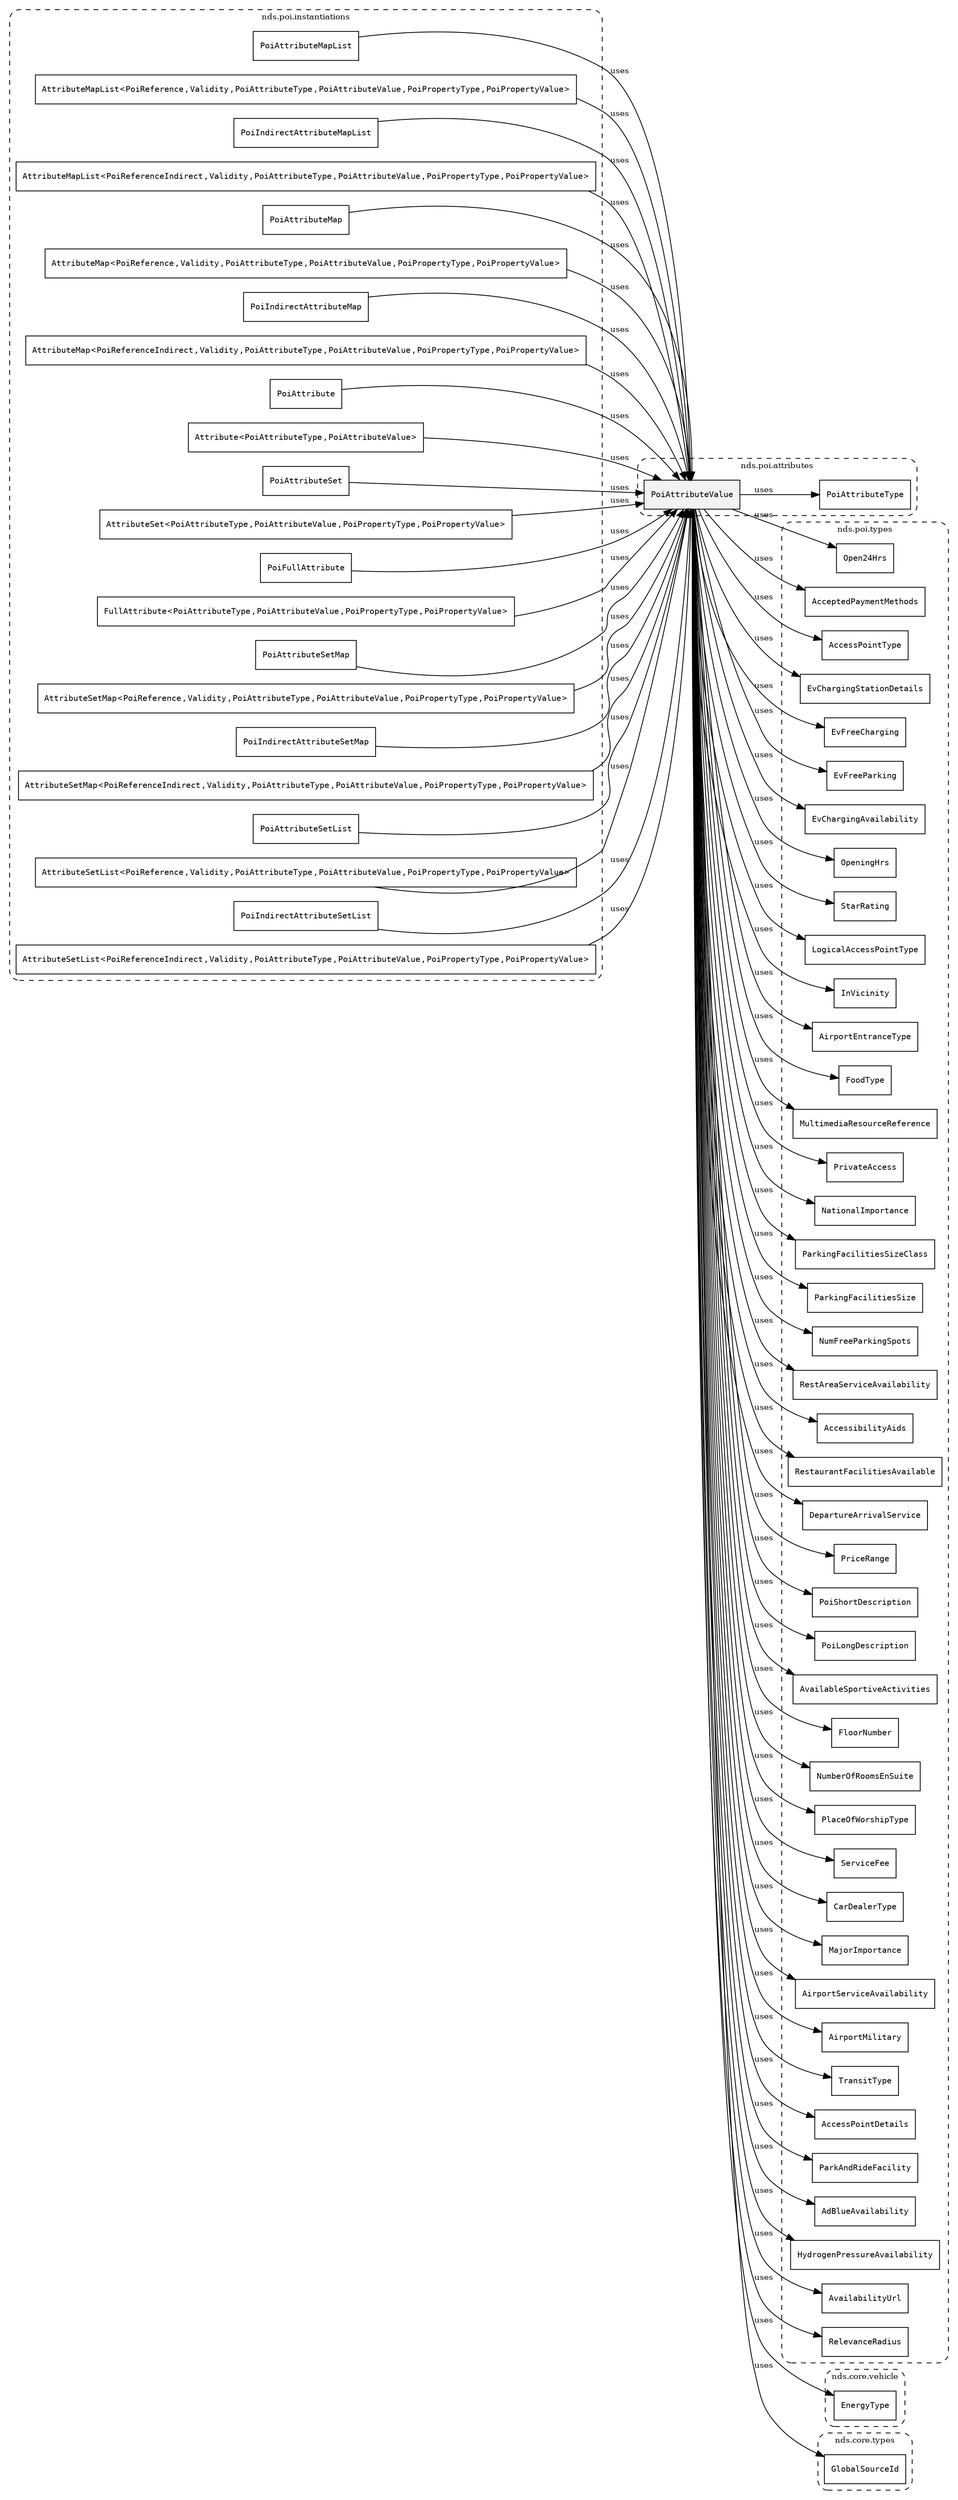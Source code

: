 /**
 * This dot file creates symbol collaboration diagram for PoiAttributeValue.
 */
digraph ZSERIO
{
    node [shape=box, fontsize=10];
    rankdir="LR";
    fontsize=10;
    tooltip="PoiAttributeValue collaboration diagram";

    subgraph "cluster_nds.poi.attributes"
    {
        style="dashed, rounded";
        label="nds.poi.attributes";
        tooltip="Package nds.poi.attributes";
        href="../../../content/packages/nds.poi.attributes.html#Package-nds-poi-attributes";
        target="_parent";

        "PoiAttributeValue" [style="filled", fillcolor="#0000000D", target="_parent", label=<<font face="monospace"><table align="center" border="0" cellspacing="0" cellpadding="0"><tr><td href="../../../content/packages/nds.poi.attributes.html#Choice-PoiAttributeValue" title="Choice defined in nds.poi.attributes">PoiAttributeValue</td></tr></table></font>>];
        "PoiAttributeType" [target="_parent", label=<<font face="monospace"><table align="center" border="0" cellspacing="0" cellpadding="0"><tr><td href="../../../content/packages/nds.poi.attributes.html#Enum-PoiAttributeType" title="Enum defined in nds.poi.attributes">PoiAttributeType</td></tr></table></font>>];
    }

    subgraph "cluster_nds.poi.types"
    {
        style="dashed, rounded";
        label="nds.poi.types";
        tooltip="Package nds.poi.types";
        href="../../../content/packages/nds.poi.types.html#Package-nds-poi-types";
        target="_parent";

        "Open24Hrs" [target="_parent", label=<<font face="monospace"><table align="center" border="0" cellspacing="0" cellpadding="0"><tr><td href="../../../content/packages/nds.poi.types.html#Subtype-Open24Hrs" title="Subtype defined in nds.poi.types">Open24Hrs</td></tr></table></font>>];
        "AcceptedPaymentMethods" [target="_parent", label=<<font face="monospace"><table align="center" border="0" cellspacing="0" cellpadding="0"><tr><td href="../../../content/packages/nds.poi.types.html#Structure-AcceptedPaymentMethods" title="Structure defined in nds.poi.types">AcceptedPaymentMethods</td></tr></table></font>>];
        "AccessPointType" [target="_parent", label=<<font face="monospace"><table align="center" border="0" cellspacing="0" cellpadding="0"><tr><td href="../../../content/packages/nds.poi.types.html#Enum-AccessPointType" title="Enum defined in nds.poi.types">AccessPointType</td></tr></table></font>>];
        "EvChargingStationDetails" [target="_parent", label=<<font face="monospace"><table align="center" border="0" cellspacing="0" cellpadding="0"><tr><td href="../../../content/packages/nds.poi.types.html#Structure-EvChargingStationDetails" title="Structure defined in nds.poi.types">EvChargingStationDetails</td></tr></table></font>>];
        "EvFreeCharging" [target="_parent", label=<<font face="monospace"><table align="center" border="0" cellspacing="0" cellpadding="0"><tr><td href="../../../content/packages/nds.poi.types.html#Subtype-EvFreeCharging" title="Subtype defined in nds.poi.types">EvFreeCharging</td></tr></table></font>>];
        "EvFreeParking" [target="_parent", label=<<font face="monospace"><table align="center" border="0" cellspacing="0" cellpadding="0"><tr><td href="../../../content/packages/nds.poi.types.html#Subtype-EvFreeParking" title="Subtype defined in nds.poi.types">EvFreeParking</td></tr></table></font>>];
        "EvChargingAvailability" [target="_parent", label=<<font face="monospace"><table align="center" border="0" cellspacing="0" cellpadding="0"><tr><td href="../../../content/packages/nds.poi.types.html#Structure-EvChargingAvailability" title="Structure defined in nds.poi.types">EvChargingAvailability</td></tr></table></font>>];
        "OpeningHrs" [target="_parent", label=<<font face="monospace"><table align="center" border="0" cellspacing="0" cellpadding="0"><tr><td href="../../../content/packages/nds.poi.types.html#Subtype-OpeningHrs" title="Subtype defined in nds.poi.types">OpeningHrs</td></tr></table></font>>];
        "StarRating" [target="_parent", label=<<font face="monospace"><table align="center" border="0" cellspacing="0" cellpadding="0"><tr><td href="../../../content/packages/nds.poi.types.html#Enum-StarRating" title="Enum defined in nds.poi.types">StarRating</td></tr></table></font>>];
        "LogicalAccessPointType" [target="_parent", label=<<font face="monospace"><table align="center" border="0" cellspacing="0" cellpadding="0"><tr><td href="../../../content/packages/nds.poi.types.html#Enum-LogicalAccessPointType" title="Enum defined in nds.poi.types">LogicalAccessPointType</td></tr></table></font>>];
        "InVicinity" [target="_parent", label=<<font face="monospace"><table align="center" border="0" cellspacing="0" cellpadding="0"><tr><td href="../../../content/packages/nds.poi.types.html#Subtype-InVicinity" title="Subtype defined in nds.poi.types">InVicinity</td></tr></table></font>>];
        "AirportEntranceType" [target="_parent", label=<<font face="monospace"><table align="center" border="0" cellspacing="0" cellpadding="0"><tr><td href="../../../content/packages/nds.poi.types.html#Enum-AirportEntranceType" title="Enum defined in nds.poi.types">AirportEntranceType</td></tr></table></font>>];
        "FoodType" [target="_parent", label=<<font face="monospace"><table align="center" border="0" cellspacing="0" cellpadding="0"><tr><td href="../../../content/packages/nds.poi.types.html#Structure-FoodType" title="Structure defined in nds.poi.types">FoodType</td></tr></table></font>>];
        "MultimediaResourceReference" [target="_parent", label=<<font face="monospace"><table align="center" border="0" cellspacing="0" cellpadding="0"><tr><td href="../../../content/packages/nds.poi.types.html#Structure-MultimediaResourceReference" title="Structure defined in nds.poi.types">MultimediaResourceReference</td></tr></table></font>>];
        "PrivateAccess" [target="_parent", label=<<font face="monospace"><table align="center" border="0" cellspacing="0" cellpadding="0"><tr><td href="../../../content/packages/nds.poi.types.html#Subtype-PrivateAccess" title="Subtype defined in nds.poi.types">PrivateAccess</td></tr></table></font>>];
        "NationalImportance" [target="_parent", label=<<font face="monospace"><table align="center" border="0" cellspacing="0" cellpadding="0"><tr><td href="../../../content/packages/nds.poi.types.html#Subtype-NationalImportance" title="Subtype defined in nds.poi.types">NationalImportance</td></tr></table></font>>];
        "ParkingFacilitiesSizeClass" [target="_parent", label=<<font face="monospace"><table align="center" border="0" cellspacing="0" cellpadding="0"><tr><td href="../../../content/packages/nds.poi.types.html#Enum-ParkingFacilitiesSizeClass" title="Enum defined in nds.poi.types">ParkingFacilitiesSizeClass</td></tr></table></font>>];
        "ParkingFacilitiesSize" [target="_parent", label=<<font face="monospace"><table align="center" border="0" cellspacing="0" cellpadding="0"><tr><td href="../../../content/packages/nds.poi.types.html#Subtype-ParkingFacilitiesSize" title="Subtype defined in nds.poi.types">ParkingFacilitiesSize</td></tr></table></font>>];
        "NumFreeParkingSpots" [target="_parent", label=<<font face="monospace"><table align="center" border="0" cellspacing="0" cellpadding="0"><tr><td href="../../../content/packages/nds.poi.types.html#Subtype-NumFreeParkingSpots" title="Subtype defined in nds.poi.types">NumFreeParkingSpots</td></tr></table></font>>];
        "RestAreaServiceAvailability" [target="_parent", label=<<font face="monospace"><table align="center" border="0" cellspacing="0" cellpadding="0"><tr><td href="../../../content/packages/nds.poi.types.html#Bitmask-RestAreaServiceAvailability" title="Bitmask defined in nds.poi.types">RestAreaServiceAvailability</td></tr></table></font>>];
        "AccessibilityAids" [target="_parent", label=<<font face="monospace"><table align="center" border="0" cellspacing="0" cellpadding="0"><tr><td href="../../../content/packages/nds.poi.types.html#Bitmask-AccessibilityAids" title="Bitmask defined in nds.poi.types">AccessibilityAids</td></tr></table></font>>];
        "RestaurantFacilitiesAvailable" [target="_parent", label=<<font face="monospace"><table align="center" border="0" cellspacing="0" cellpadding="0"><tr><td href="../../../content/packages/nds.poi.types.html#Subtype-RestaurantFacilitiesAvailable" title="Subtype defined in nds.poi.types">RestaurantFacilitiesAvailable</td></tr></table></font>>];
        "DepartureArrivalService" [target="_parent", label=<<font face="monospace"><table align="center" border="0" cellspacing="0" cellpadding="0"><tr><td href="../../../content/packages/nds.poi.types.html#Enum-DepartureArrivalService" title="Enum defined in nds.poi.types">DepartureArrivalService</td></tr></table></font>>];
        "PriceRange" [target="_parent", label=<<font face="monospace"><table align="center" border="0" cellspacing="0" cellpadding="0"><tr><td href="../../../content/packages/nds.poi.types.html#Enum-PriceRange" title="Enum defined in nds.poi.types">PriceRange</td></tr></table></font>>];
        "PoiShortDescription" [target="_parent", label=<<font face="monospace"><table align="center" border="0" cellspacing="0" cellpadding="0"><tr><td href="../../../content/packages/nds.poi.types.html#Subtype-PoiShortDescription" title="Subtype defined in nds.poi.types">PoiShortDescription</td></tr></table></font>>];
        "PoiLongDescription" [target="_parent", label=<<font face="monospace"><table align="center" border="0" cellspacing="0" cellpadding="0"><tr><td href="../../../content/packages/nds.poi.types.html#Subtype-PoiLongDescription" title="Subtype defined in nds.poi.types">PoiLongDescription</td></tr></table></font>>];
        "AvailableSportiveActivities" [target="_parent", label=<<font face="monospace"><table align="center" border="0" cellspacing="0" cellpadding="0"><tr><td href="../../../content/packages/nds.poi.types.html#Structure-AvailableSportiveActivities" title="Structure defined in nds.poi.types">AvailableSportiveActivities</td></tr></table></font>>];
        "FloorNumber" [target="_parent", label=<<font face="monospace"><table align="center" border="0" cellspacing="0" cellpadding="0"><tr><td href="../../../content/packages/nds.poi.types.html#Subtype-FloorNumber" title="Subtype defined in nds.poi.types">FloorNumber</td></tr></table></font>>];
        "NumberOfRoomsEnSuite" [target="_parent", label=<<font face="monospace"><table align="center" border="0" cellspacing="0" cellpadding="0"><tr><td href="../../../content/packages/nds.poi.types.html#Subtype-NumberOfRoomsEnSuite" title="Subtype defined in nds.poi.types">NumberOfRoomsEnSuite</td></tr></table></font>>];
        "PlaceOfWorshipType" [target="_parent", label=<<font face="monospace"><table align="center" border="0" cellspacing="0" cellpadding="0"><tr><td href="../../../content/packages/nds.poi.types.html#Enum-PlaceOfWorshipType" title="Enum defined in nds.poi.types">PlaceOfWorshipType</td></tr></table></font>>];
        "ServiceFee" [target="_parent", label=<<font face="monospace"><table align="center" border="0" cellspacing="0" cellpadding="0"><tr><td href="../../../content/packages/nds.poi.types.html#Subtype-ServiceFee" title="Subtype defined in nds.poi.types">ServiceFee</td></tr></table></font>>];
        "CarDealerType" [target="_parent", label=<<font face="monospace"><table align="center" border="0" cellspacing="0" cellpadding="0"><tr><td href="../../../content/packages/nds.poi.types.html#Enum-CarDealerType" title="Enum defined in nds.poi.types">CarDealerType</td></tr></table></font>>];
        "MajorImportance" [target="_parent", label=<<font face="monospace"><table align="center" border="0" cellspacing="0" cellpadding="0"><tr><td href="../../../content/packages/nds.poi.types.html#Subtype-MajorImportance" title="Subtype defined in nds.poi.types">MajorImportance</td></tr></table></font>>];
        "AirportServiceAvailability" [target="_parent", label=<<font face="monospace"><table align="center" border="0" cellspacing="0" cellpadding="0"><tr><td href="../../../content/packages/nds.poi.types.html#Bitmask-AirportServiceAvailability" title="Bitmask defined in nds.poi.types">AirportServiceAvailability</td></tr></table></font>>];
        "AirportMilitary" [target="_parent", label=<<font face="monospace"><table align="center" border="0" cellspacing="0" cellpadding="0"><tr><td href="../../../content/packages/nds.poi.types.html#Subtype-AirportMilitary" title="Subtype defined in nds.poi.types">AirportMilitary</td></tr></table></font>>];
        "TransitType" [target="_parent", label=<<font face="monospace"><table align="center" border="0" cellspacing="0" cellpadding="0"><tr><td href="../../../content/packages/nds.poi.types.html#Enum-TransitType" title="Enum defined in nds.poi.types">TransitType</td></tr></table></font>>];
        "AccessPointDetails" [target="_parent", label=<<font face="monospace"><table align="center" border="0" cellspacing="0" cellpadding="0"><tr><td href="../../../content/packages/nds.poi.types.html#Structure-AccessPointDetails" title="Structure defined in nds.poi.types">AccessPointDetails</td></tr></table></font>>];
        "ParkAndRideFacility" [target="_parent", label=<<font face="monospace"><table align="center" border="0" cellspacing="0" cellpadding="0"><tr><td href="../../../content/packages/nds.poi.types.html#Subtype-ParkAndRideFacility" title="Subtype defined in nds.poi.types">ParkAndRideFacility</td></tr></table></font>>];
        "AdBlueAvailability" [target="_parent", label=<<font face="monospace"><table align="center" border="0" cellspacing="0" cellpadding="0"><tr><td href="../../../content/packages/nds.poi.types.html#Bitmask-AdBlueAvailability" title="Bitmask defined in nds.poi.types">AdBlueAvailability</td></tr></table></font>>];
        "HydrogenPressureAvailability" [target="_parent", label=<<font face="monospace"><table align="center" border="0" cellspacing="0" cellpadding="0"><tr><td href="../../../content/packages/nds.poi.types.html#Enum-HydrogenPressureAvailability" title="Enum defined in nds.poi.types">HydrogenPressureAvailability</td></tr></table></font>>];
        "AvailabilityUrl" [target="_parent", label=<<font face="monospace"><table align="center" border="0" cellspacing="0" cellpadding="0"><tr><td href="../../../content/packages/nds.poi.types.html#Subtype-AvailabilityUrl" title="Subtype defined in nds.poi.types">AvailabilityUrl</td></tr></table></font>>];
        "RelevanceRadius" [target="_parent", label=<<font face="monospace"><table align="center" border="0" cellspacing="0" cellpadding="0"><tr><td href="../../../content/packages/nds.poi.types.html#Subtype-RelevanceRadius" title="Subtype defined in nds.poi.types">RelevanceRadius</td></tr></table></font>>];
    }

    subgraph "cluster_nds.core.vehicle"
    {
        style="dashed, rounded";
        label="nds.core.vehicle";
        tooltip="Package nds.core.vehicle";
        href="../../../content/packages/nds.core.vehicle.html#Package-nds-core-vehicle";
        target="_parent";

        "EnergyType" [target="_parent", label=<<font face="monospace"><table align="center" border="0" cellspacing="0" cellpadding="0"><tr><td href="../../../content/packages/nds.core.vehicle.html#Bitmask-EnergyType" title="Bitmask defined in nds.core.vehicle">EnergyType</td></tr></table></font>>];
    }

    subgraph "cluster_nds.core.types"
    {
        style="dashed, rounded";
        label="nds.core.types";
        tooltip="Package nds.core.types";
        href="../../../content/packages/nds.core.types.html#Package-nds-core-types";
        target="_parent";

        "GlobalSourceId" [target="_parent", label=<<font face="monospace"><table align="center" border="0" cellspacing="0" cellpadding="0"><tr><td href="../../../content/packages/nds.core.types.html#Subtype-GlobalSourceId" title="Subtype defined in nds.core.types">GlobalSourceId</td></tr></table></font>>];
    }

    subgraph "cluster_nds.poi.instantiations"
    {
        style="dashed, rounded";
        label="nds.poi.instantiations";
        tooltip="Package nds.poi.instantiations";
        href="../../../content/packages/nds.poi.instantiations.html#Package-nds-poi-instantiations";
        target="_parent";

        "PoiAttributeMapList" [target="_parent", label=<<font face="monospace"><table align="center" border="0" cellspacing="0" cellpadding="0"><tr><td href="../../../content/packages/nds.poi.instantiations.html#InstantiateType-PoiAttributeMapList" title="InstantiateType defined in nds.poi.instantiations">PoiAttributeMapList</td></tr></table></font>>];
        "AttributeMapList&lt;PoiReference,Validity,PoiAttributeType,PoiAttributeValue,PoiPropertyType,PoiPropertyValue&gt;" [target="_parent", label=<<font face="monospace"><table align="center" border="0" cellspacing="0" cellpadding="0"><tr><td href="../../../content/packages/nds.core.attributemap.html#Structure-AttributeMapList" title="Structure defined in nds.core.attributemap">AttributeMapList</td><td>&lt;</td><td><table align="center" border="0" cellspacing="0" cellpadding="0"><tr><td href="../../../content/packages/nds.poi.reference.types.html#Subtype-PoiReference" title="Subtype defined in nds.poi.reference.types">PoiReference</td></tr></table></td><td>,</td><td><table align="center" border="0" cellspacing="0" cellpadding="0"><tr><td href="../../../content/packages/nds.core.attributemap.html#Structure-Validity" title="Structure defined in nds.core.attributemap">Validity</td></tr></table></td><td>,</td><td><table align="center" border="0" cellspacing="0" cellpadding="0"><tr><td href="../../../content/packages/nds.poi.attributes.html#Enum-PoiAttributeType" title="Enum defined in nds.poi.attributes">PoiAttributeType</td></tr></table></td><td>,</td><td><table align="center" border="0" cellspacing="0" cellpadding="0"><tr><td href="../../../content/packages/nds.poi.attributes.html#Choice-PoiAttributeValue" title="Choice defined in nds.poi.attributes">PoiAttributeValue</td></tr></table></td><td>,</td><td><table align="center" border="0" cellspacing="0" cellpadding="0"><tr><td href="../../../content/packages/nds.poi.properties.html#Structure-PoiPropertyType" title="Structure defined in nds.poi.properties">PoiPropertyType</td></tr></table></td><td>,</td><td><table align="center" border="0" cellspacing="0" cellpadding="0"><tr><td href="../../../content/packages/nds.poi.properties.html#Structure-PoiPropertyValue" title="Structure defined in nds.poi.properties">PoiPropertyValue</td></tr></table></td><td>&gt;</td></tr></table></font>>];
        "PoiIndirectAttributeMapList" [target="_parent", label=<<font face="monospace"><table align="center" border="0" cellspacing="0" cellpadding="0"><tr><td href="../../../content/packages/nds.poi.instantiations.html#InstantiateType-PoiIndirectAttributeMapList" title="InstantiateType defined in nds.poi.instantiations">PoiIndirectAttributeMapList</td></tr></table></font>>];
        "AttributeMapList&lt;PoiReferenceIndirect,Validity,PoiAttributeType,PoiAttributeValue,PoiPropertyType,PoiPropertyValue&gt;" [target="_parent", label=<<font face="monospace"><table align="center" border="0" cellspacing="0" cellpadding="0"><tr><td href="../../../content/packages/nds.core.attributemap.html#Structure-AttributeMapList" title="Structure defined in nds.core.attributemap">AttributeMapList</td><td>&lt;</td><td><table align="center" border="0" cellspacing="0" cellpadding="0"><tr><td href="../../../content/packages/nds.poi.reference.types.html#Structure-PoiReferenceIndirect" title="Structure defined in nds.poi.reference.types">PoiReferenceIndirect</td></tr></table></td><td>,</td><td><table align="center" border="0" cellspacing="0" cellpadding="0"><tr><td href="../../../content/packages/nds.core.attributemap.html#Structure-Validity" title="Structure defined in nds.core.attributemap">Validity</td></tr></table></td><td>,</td><td><table align="center" border="0" cellspacing="0" cellpadding="0"><tr><td href="../../../content/packages/nds.poi.attributes.html#Enum-PoiAttributeType" title="Enum defined in nds.poi.attributes">PoiAttributeType</td></tr></table></td><td>,</td><td><table align="center" border="0" cellspacing="0" cellpadding="0"><tr><td href="../../../content/packages/nds.poi.attributes.html#Choice-PoiAttributeValue" title="Choice defined in nds.poi.attributes">PoiAttributeValue</td></tr></table></td><td>,</td><td><table align="center" border="0" cellspacing="0" cellpadding="0"><tr><td href="../../../content/packages/nds.poi.properties.html#Structure-PoiPropertyType" title="Structure defined in nds.poi.properties">PoiPropertyType</td></tr></table></td><td>,</td><td><table align="center" border="0" cellspacing="0" cellpadding="0"><tr><td href="../../../content/packages/nds.poi.properties.html#Structure-PoiPropertyValue" title="Structure defined in nds.poi.properties">PoiPropertyValue</td></tr></table></td><td>&gt;</td></tr></table></font>>];
        "PoiAttributeMap" [target="_parent", label=<<font face="monospace"><table align="center" border="0" cellspacing="0" cellpadding="0"><tr><td href="../../../content/packages/nds.poi.instantiations.html#InstantiateType-PoiAttributeMap" title="InstantiateType defined in nds.poi.instantiations">PoiAttributeMap</td></tr></table></font>>];
        "AttributeMap&lt;PoiReference,Validity,PoiAttributeType,PoiAttributeValue,PoiPropertyType,PoiPropertyValue&gt;" [target="_parent", label=<<font face="monospace"><table align="center" border="0" cellspacing="0" cellpadding="0"><tr><td href="../../../content/packages/nds.core.attributemap.html#Structure-AttributeMap" title="Structure defined in nds.core.attributemap">AttributeMap</td><td>&lt;</td><td><table align="center" border="0" cellspacing="0" cellpadding="0"><tr><td href="../../../content/packages/nds.poi.reference.types.html#Subtype-PoiReference" title="Subtype defined in nds.poi.reference.types">PoiReference</td></tr></table></td><td>,</td><td><table align="center" border="0" cellspacing="0" cellpadding="0"><tr><td href="../../../content/packages/nds.core.attributemap.html#Structure-Validity" title="Structure defined in nds.core.attributemap">Validity</td></tr></table></td><td>,</td><td><table align="center" border="0" cellspacing="0" cellpadding="0"><tr><td href="../../../content/packages/nds.poi.attributes.html#Enum-PoiAttributeType" title="Enum defined in nds.poi.attributes">PoiAttributeType</td></tr></table></td><td>,</td><td><table align="center" border="0" cellspacing="0" cellpadding="0"><tr><td href="../../../content/packages/nds.poi.attributes.html#Choice-PoiAttributeValue" title="Choice defined in nds.poi.attributes">PoiAttributeValue</td></tr></table></td><td>,</td><td><table align="center" border="0" cellspacing="0" cellpadding="0"><tr><td href="../../../content/packages/nds.poi.properties.html#Structure-PoiPropertyType" title="Structure defined in nds.poi.properties">PoiPropertyType</td></tr></table></td><td>,</td><td><table align="center" border="0" cellspacing="0" cellpadding="0"><tr><td href="../../../content/packages/nds.poi.properties.html#Structure-PoiPropertyValue" title="Structure defined in nds.poi.properties">PoiPropertyValue</td></tr></table></td><td>&gt;</td></tr></table></font>>];
        "PoiIndirectAttributeMap" [target="_parent", label=<<font face="monospace"><table align="center" border="0" cellspacing="0" cellpadding="0"><tr><td href="../../../content/packages/nds.poi.instantiations.html#InstantiateType-PoiIndirectAttributeMap" title="InstantiateType defined in nds.poi.instantiations">PoiIndirectAttributeMap</td></tr></table></font>>];
        "AttributeMap&lt;PoiReferenceIndirect,Validity,PoiAttributeType,PoiAttributeValue,PoiPropertyType,PoiPropertyValue&gt;" [target="_parent", label=<<font face="monospace"><table align="center" border="0" cellspacing="0" cellpadding="0"><tr><td href="../../../content/packages/nds.core.attributemap.html#Structure-AttributeMap" title="Structure defined in nds.core.attributemap">AttributeMap</td><td>&lt;</td><td><table align="center" border="0" cellspacing="0" cellpadding="0"><tr><td href="../../../content/packages/nds.poi.reference.types.html#Structure-PoiReferenceIndirect" title="Structure defined in nds.poi.reference.types">PoiReferenceIndirect</td></tr></table></td><td>,</td><td><table align="center" border="0" cellspacing="0" cellpadding="0"><tr><td href="../../../content/packages/nds.core.attributemap.html#Structure-Validity" title="Structure defined in nds.core.attributemap">Validity</td></tr></table></td><td>,</td><td><table align="center" border="0" cellspacing="0" cellpadding="0"><tr><td href="../../../content/packages/nds.poi.attributes.html#Enum-PoiAttributeType" title="Enum defined in nds.poi.attributes">PoiAttributeType</td></tr></table></td><td>,</td><td><table align="center" border="0" cellspacing="0" cellpadding="0"><tr><td href="../../../content/packages/nds.poi.attributes.html#Choice-PoiAttributeValue" title="Choice defined in nds.poi.attributes">PoiAttributeValue</td></tr></table></td><td>,</td><td><table align="center" border="0" cellspacing="0" cellpadding="0"><tr><td href="../../../content/packages/nds.poi.properties.html#Structure-PoiPropertyType" title="Structure defined in nds.poi.properties">PoiPropertyType</td></tr></table></td><td>,</td><td><table align="center" border="0" cellspacing="0" cellpadding="0"><tr><td href="../../../content/packages/nds.poi.properties.html#Structure-PoiPropertyValue" title="Structure defined in nds.poi.properties">PoiPropertyValue</td></tr></table></td><td>&gt;</td></tr></table></font>>];
        "PoiAttribute" [target="_parent", label=<<font face="monospace"><table align="center" border="0" cellspacing="0" cellpadding="0"><tr><td href="../../../content/packages/nds.poi.instantiations.html#InstantiateType-PoiAttribute" title="InstantiateType defined in nds.poi.instantiations">PoiAttribute</td></tr></table></font>>];
        "Attribute&lt;PoiAttributeType,PoiAttributeValue&gt;" [target="_parent", label=<<font face="monospace"><table align="center" border="0" cellspacing="0" cellpadding="0"><tr><td href="../../../content/packages/nds.core.attributemap.html#Structure-Attribute" title="Structure defined in nds.core.attributemap">Attribute</td><td>&lt;</td><td><table align="center" border="0" cellspacing="0" cellpadding="0"><tr><td href="../../../content/packages/nds.poi.attributes.html#Enum-PoiAttributeType" title="Enum defined in nds.poi.attributes">PoiAttributeType</td></tr></table></td><td>,</td><td><table align="center" border="0" cellspacing="0" cellpadding="0"><tr><td href="../../../content/packages/nds.poi.attributes.html#Choice-PoiAttributeValue" title="Choice defined in nds.poi.attributes">PoiAttributeValue</td></tr></table></td><td>&gt;</td></tr></table></font>>];
        "PoiAttributeSet" [target="_parent", label=<<font face="monospace"><table align="center" border="0" cellspacing="0" cellpadding="0"><tr><td href="../../../content/packages/nds.poi.instantiations.html#InstantiateType-PoiAttributeSet" title="InstantiateType defined in nds.poi.instantiations">PoiAttributeSet</td></tr></table></font>>];
        "AttributeSet&lt;PoiAttributeType,PoiAttributeValue,PoiPropertyType,PoiPropertyValue&gt;" [target="_parent", label=<<font face="monospace"><table align="center" border="0" cellspacing="0" cellpadding="0"><tr><td href="../../../content/packages/nds.core.attributemap.html#Structure-AttributeSet" title="Structure defined in nds.core.attributemap">AttributeSet</td><td>&lt;</td><td><table align="center" border="0" cellspacing="0" cellpadding="0"><tr><td href="../../../content/packages/nds.poi.attributes.html#Enum-PoiAttributeType" title="Enum defined in nds.poi.attributes">PoiAttributeType</td></tr></table></td><td>,</td><td><table align="center" border="0" cellspacing="0" cellpadding="0"><tr><td href="../../../content/packages/nds.poi.attributes.html#Choice-PoiAttributeValue" title="Choice defined in nds.poi.attributes">PoiAttributeValue</td></tr></table></td><td>,</td><td><table align="center" border="0" cellspacing="0" cellpadding="0"><tr><td href="../../../content/packages/nds.poi.properties.html#Structure-PoiPropertyType" title="Structure defined in nds.poi.properties">PoiPropertyType</td></tr></table></td><td>,</td><td><table align="center" border="0" cellspacing="0" cellpadding="0"><tr><td href="../../../content/packages/nds.poi.properties.html#Structure-PoiPropertyValue" title="Structure defined in nds.poi.properties">PoiPropertyValue</td></tr></table></td><td>&gt;</td></tr></table></font>>];
        "PoiFullAttribute" [target="_parent", label=<<font face="monospace"><table align="center" border="0" cellspacing="0" cellpadding="0"><tr><td href="../../../content/packages/nds.poi.instantiations.html#InstantiateType-PoiFullAttribute" title="InstantiateType defined in nds.poi.instantiations">PoiFullAttribute</td></tr></table></font>>];
        "FullAttribute&lt;PoiAttributeType,PoiAttributeValue,PoiPropertyType,PoiPropertyValue&gt;" [target="_parent", label=<<font face="monospace"><table align="center" border="0" cellspacing="0" cellpadding="0"><tr><td href="../../../content/packages/nds.core.attributemap.html#Structure-FullAttribute" title="Structure defined in nds.core.attributemap">FullAttribute</td><td>&lt;</td><td><table align="center" border="0" cellspacing="0" cellpadding="0"><tr><td href="../../../content/packages/nds.poi.attributes.html#Enum-PoiAttributeType" title="Enum defined in nds.poi.attributes">PoiAttributeType</td></tr></table></td><td>,</td><td><table align="center" border="0" cellspacing="0" cellpadding="0"><tr><td href="../../../content/packages/nds.poi.attributes.html#Choice-PoiAttributeValue" title="Choice defined in nds.poi.attributes">PoiAttributeValue</td></tr></table></td><td>,</td><td><table align="center" border="0" cellspacing="0" cellpadding="0"><tr><td href="../../../content/packages/nds.poi.properties.html#Structure-PoiPropertyType" title="Structure defined in nds.poi.properties">PoiPropertyType</td></tr></table></td><td>,</td><td><table align="center" border="0" cellspacing="0" cellpadding="0"><tr><td href="../../../content/packages/nds.poi.properties.html#Structure-PoiPropertyValue" title="Structure defined in nds.poi.properties">PoiPropertyValue</td></tr></table></td><td>&gt;</td></tr></table></font>>];
        "PoiAttributeSetMap" [target="_parent", label=<<font face="monospace"><table align="center" border="0" cellspacing="0" cellpadding="0"><tr><td href="../../../content/packages/nds.poi.instantiations.html#InstantiateType-PoiAttributeSetMap" title="InstantiateType defined in nds.poi.instantiations">PoiAttributeSetMap</td></tr></table></font>>];
        "AttributeSetMap&lt;PoiReference,Validity,PoiAttributeType,PoiAttributeValue,PoiPropertyType,PoiPropertyValue&gt;" [target="_parent", label=<<font face="monospace"><table align="center" border="0" cellspacing="0" cellpadding="0"><tr><td href="../../../content/packages/nds.core.attributemap.html#Structure-AttributeSetMap" title="Structure defined in nds.core.attributemap">AttributeSetMap</td><td>&lt;</td><td><table align="center" border="0" cellspacing="0" cellpadding="0"><tr><td href="../../../content/packages/nds.poi.reference.types.html#Subtype-PoiReference" title="Subtype defined in nds.poi.reference.types">PoiReference</td></tr></table></td><td>,</td><td><table align="center" border="0" cellspacing="0" cellpadding="0"><tr><td href="../../../content/packages/nds.core.attributemap.html#Structure-Validity" title="Structure defined in nds.core.attributemap">Validity</td></tr></table></td><td>,</td><td><table align="center" border="0" cellspacing="0" cellpadding="0"><tr><td href="../../../content/packages/nds.poi.attributes.html#Enum-PoiAttributeType" title="Enum defined in nds.poi.attributes">PoiAttributeType</td></tr></table></td><td>,</td><td><table align="center" border="0" cellspacing="0" cellpadding="0"><tr><td href="../../../content/packages/nds.poi.attributes.html#Choice-PoiAttributeValue" title="Choice defined in nds.poi.attributes">PoiAttributeValue</td></tr></table></td><td>,</td><td><table align="center" border="0" cellspacing="0" cellpadding="0"><tr><td href="../../../content/packages/nds.poi.properties.html#Structure-PoiPropertyType" title="Structure defined in nds.poi.properties">PoiPropertyType</td></tr></table></td><td>,</td><td><table align="center" border="0" cellspacing="0" cellpadding="0"><tr><td href="../../../content/packages/nds.poi.properties.html#Structure-PoiPropertyValue" title="Structure defined in nds.poi.properties">PoiPropertyValue</td></tr></table></td><td>&gt;</td></tr></table></font>>];
        "PoiIndirectAttributeSetMap" [target="_parent", label=<<font face="monospace"><table align="center" border="0" cellspacing="0" cellpadding="0"><tr><td href="../../../content/packages/nds.poi.instantiations.html#InstantiateType-PoiIndirectAttributeSetMap" title="InstantiateType defined in nds.poi.instantiations">PoiIndirectAttributeSetMap</td></tr></table></font>>];
        "AttributeSetMap&lt;PoiReferenceIndirect,Validity,PoiAttributeType,PoiAttributeValue,PoiPropertyType,PoiPropertyValue&gt;" [target="_parent", label=<<font face="monospace"><table align="center" border="0" cellspacing="0" cellpadding="0"><tr><td href="../../../content/packages/nds.core.attributemap.html#Structure-AttributeSetMap" title="Structure defined in nds.core.attributemap">AttributeSetMap</td><td>&lt;</td><td><table align="center" border="0" cellspacing="0" cellpadding="0"><tr><td href="../../../content/packages/nds.poi.reference.types.html#Structure-PoiReferenceIndirect" title="Structure defined in nds.poi.reference.types">PoiReferenceIndirect</td></tr></table></td><td>,</td><td><table align="center" border="0" cellspacing="0" cellpadding="0"><tr><td href="../../../content/packages/nds.core.attributemap.html#Structure-Validity" title="Structure defined in nds.core.attributemap">Validity</td></tr></table></td><td>,</td><td><table align="center" border="0" cellspacing="0" cellpadding="0"><tr><td href="../../../content/packages/nds.poi.attributes.html#Enum-PoiAttributeType" title="Enum defined in nds.poi.attributes">PoiAttributeType</td></tr></table></td><td>,</td><td><table align="center" border="0" cellspacing="0" cellpadding="0"><tr><td href="../../../content/packages/nds.poi.attributes.html#Choice-PoiAttributeValue" title="Choice defined in nds.poi.attributes">PoiAttributeValue</td></tr></table></td><td>,</td><td><table align="center" border="0" cellspacing="0" cellpadding="0"><tr><td href="../../../content/packages/nds.poi.properties.html#Structure-PoiPropertyType" title="Structure defined in nds.poi.properties">PoiPropertyType</td></tr></table></td><td>,</td><td><table align="center" border="0" cellspacing="0" cellpadding="0"><tr><td href="../../../content/packages/nds.poi.properties.html#Structure-PoiPropertyValue" title="Structure defined in nds.poi.properties">PoiPropertyValue</td></tr></table></td><td>&gt;</td></tr></table></font>>];
        "PoiAttributeSetList" [target="_parent", label=<<font face="monospace"><table align="center" border="0" cellspacing="0" cellpadding="0"><tr><td href="../../../content/packages/nds.poi.instantiations.html#InstantiateType-PoiAttributeSetList" title="InstantiateType defined in nds.poi.instantiations">PoiAttributeSetList</td></tr></table></font>>];
        "AttributeSetList&lt;PoiReference,Validity,PoiAttributeType,PoiAttributeValue,PoiPropertyType,PoiPropertyValue&gt;" [target="_parent", label=<<font face="monospace"><table align="center" border="0" cellspacing="0" cellpadding="0"><tr><td href="../../../content/packages/nds.core.attributemap.html#Structure-AttributeSetList" title="Structure defined in nds.core.attributemap">AttributeSetList</td><td>&lt;</td><td><table align="center" border="0" cellspacing="0" cellpadding="0"><tr><td href="../../../content/packages/nds.poi.reference.types.html#Subtype-PoiReference" title="Subtype defined in nds.poi.reference.types">PoiReference</td></tr></table></td><td>,</td><td><table align="center" border="0" cellspacing="0" cellpadding="0"><tr><td href="../../../content/packages/nds.core.attributemap.html#Structure-Validity" title="Structure defined in nds.core.attributemap">Validity</td></tr></table></td><td>,</td><td><table align="center" border="0" cellspacing="0" cellpadding="0"><tr><td href="../../../content/packages/nds.poi.attributes.html#Enum-PoiAttributeType" title="Enum defined in nds.poi.attributes">PoiAttributeType</td></tr></table></td><td>,</td><td><table align="center" border="0" cellspacing="0" cellpadding="0"><tr><td href="../../../content/packages/nds.poi.attributes.html#Choice-PoiAttributeValue" title="Choice defined in nds.poi.attributes">PoiAttributeValue</td></tr></table></td><td>,</td><td><table align="center" border="0" cellspacing="0" cellpadding="0"><tr><td href="../../../content/packages/nds.poi.properties.html#Structure-PoiPropertyType" title="Structure defined in nds.poi.properties">PoiPropertyType</td></tr></table></td><td>,</td><td><table align="center" border="0" cellspacing="0" cellpadding="0"><tr><td href="../../../content/packages/nds.poi.properties.html#Structure-PoiPropertyValue" title="Structure defined in nds.poi.properties">PoiPropertyValue</td></tr></table></td><td>&gt;</td></tr></table></font>>];
        "PoiIndirectAttributeSetList" [target="_parent", label=<<font face="monospace"><table align="center" border="0" cellspacing="0" cellpadding="0"><tr><td href="../../../content/packages/nds.poi.instantiations.html#InstantiateType-PoiIndirectAttributeSetList" title="InstantiateType defined in nds.poi.instantiations">PoiIndirectAttributeSetList</td></tr></table></font>>];
        "AttributeSetList&lt;PoiReferenceIndirect,Validity,PoiAttributeType,PoiAttributeValue,PoiPropertyType,PoiPropertyValue&gt;" [target="_parent", label=<<font face="monospace"><table align="center" border="0" cellspacing="0" cellpadding="0"><tr><td href="../../../content/packages/nds.core.attributemap.html#Structure-AttributeSetList" title="Structure defined in nds.core.attributemap">AttributeSetList</td><td>&lt;</td><td><table align="center" border="0" cellspacing="0" cellpadding="0"><tr><td href="../../../content/packages/nds.poi.reference.types.html#Structure-PoiReferenceIndirect" title="Structure defined in nds.poi.reference.types">PoiReferenceIndirect</td></tr></table></td><td>,</td><td><table align="center" border="0" cellspacing="0" cellpadding="0"><tr><td href="../../../content/packages/nds.core.attributemap.html#Structure-Validity" title="Structure defined in nds.core.attributemap">Validity</td></tr></table></td><td>,</td><td><table align="center" border="0" cellspacing="0" cellpadding="0"><tr><td href="../../../content/packages/nds.poi.attributes.html#Enum-PoiAttributeType" title="Enum defined in nds.poi.attributes">PoiAttributeType</td></tr></table></td><td>,</td><td><table align="center" border="0" cellspacing="0" cellpadding="0"><tr><td href="../../../content/packages/nds.poi.attributes.html#Choice-PoiAttributeValue" title="Choice defined in nds.poi.attributes">PoiAttributeValue</td></tr></table></td><td>,</td><td><table align="center" border="0" cellspacing="0" cellpadding="0"><tr><td href="../../../content/packages/nds.poi.properties.html#Structure-PoiPropertyType" title="Structure defined in nds.poi.properties">PoiPropertyType</td></tr></table></td><td>,</td><td><table align="center" border="0" cellspacing="0" cellpadding="0"><tr><td href="../../../content/packages/nds.poi.properties.html#Structure-PoiPropertyValue" title="Structure defined in nds.poi.properties">PoiPropertyValue</td></tr></table></td><td>&gt;</td></tr></table></font>>];
    }

    "PoiAttributeValue" -> "PoiAttributeType" [label="uses", fontsize=10];
    "PoiAttributeValue" -> "Open24Hrs" [label="uses", fontsize=10];
    "PoiAttributeValue" -> "AcceptedPaymentMethods" [label="uses", fontsize=10];
    "PoiAttributeValue" -> "AccessPointType" [label="uses", fontsize=10];
    "PoiAttributeValue" -> "EvChargingStationDetails" [label="uses", fontsize=10];
    "PoiAttributeValue" -> "EvFreeCharging" [label="uses", fontsize=10];
    "PoiAttributeValue" -> "EvFreeParking" [label="uses", fontsize=10];
    "PoiAttributeValue" -> "EvChargingAvailability" [label="uses", fontsize=10];
    "PoiAttributeValue" -> "OpeningHrs" [label="uses", fontsize=10];
    "PoiAttributeValue" -> "StarRating" [label="uses", fontsize=10];
    "PoiAttributeValue" -> "EnergyType" [label="uses", fontsize=10];
    "PoiAttributeValue" -> "LogicalAccessPointType" [label="uses", fontsize=10];
    "PoiAttributeValue" -> "InVicinity" [label="uses", fontsize=10];
    "PoiAttributeValue" -> "AirportEntranceType" [label="uses", fontsize=10];
    "PoiAttributeValue" -> "FoodType" [label="uses", fontsize=10];
    "PoiAttributeValue" -> "MultimediaResourceReference" [label="uses", fontsize=10];
    "PoiAttributeValue" -> "PrivateAccess" [label="uses", fontsize=10];
    "PoiAttributeValue" -> "NationalImportance" [label="uses", fontsize=10];
    "PoiAttributeValue" -> "ParkingFacilitiesSizeClass" [label="uses", fontsize=10];
    "PoiAttributeValue" -> "ParkingFacilitiesSize" [label="uses", fontsize=10];
    "PoiAttributeValue" -> "NumFreeParkingSpots" [label="uses", fontsize=10];
    "PoiAttributeValue" -> "RestAreaServiceAvailability" [label="uses", fontsize=10];
    "PoiAttributeValue" -> "AccessibilityAids" [label="uses", fontsize=10];
    "PoiAttributeValue" -> "RestaurantFacilitiesAvailable" [label="uses", fontsize=10];
    "PoiAttributeValue" -> "DepartureArrivalService" [label="uses", fontsize=10];
    "PoiAttributeValue" -> "PriceRange" [label="uses", fontsize=10];
    "PoiAttributeValue" -> "PoiShortDescription" [label="uses", fontsize=10];
    "PoiAttributeValue" -> "PoiLongDescription" [label="uses", fontsize=10];
    "PoiAttributeValue" -> "AvailableSportiveActivities" [label="uses", fontsize=10];
    "PoiAttributeValue" -> "FloorNumber" [label="uses", fontsize=10];
    "PoiAttributeValue" -> "NumberOfRoomsEnSuite" [label="uses", fontsize=10];
    "PoiAttributeValue" -> "PlaceOfWorshipType" [label="uses", fontsize=10];
    "PoiAttributeValue" -> "ServiceFee" [label="uses", fontsize=10];
    "PoiAttributeValue" -> "CarDealerType" [label="uses", fontsize=10];
    "PoiAttributeValue" -> "MajorImportance" [label="uses", fontsize=10];
    "PoiAttributeValue" -> "AirportServiceAvailability" [label="uses", fontsize=10];
    "PoiAttributeValue" -> "AirportMilitary" [label="uses", fontsize=10];
    "PoiAttributeValue" -> "TransitType" [label="uses", fontsize=10];
    "PoiAttributeValue" -> "AccessPointDetails" [label="uses", fontsize=10];
    "PoiAttributeValue" -> "ParkAndRideFacility" [label="uses", fontsize=10];
    "PoiAttributeValue" -> "AdBlueAvailability" [label="uses", fontsize=10];
    "PoiAttributeValue" -> "HydrogenPressureAvailability" [label="uses", fontsize=10];
    "PoiAttributeValue" -> "AvailabilityUrl" [label="uses", fontsize=10];
    "PoiAttributeValue" -> "RelevanceRadius" [label="uses", fontsize=10];
    "PoiAttributeValue" -> "GlobalSourceId" [label="uses", fontsize=10];
    "PoiAttributeMapList" -> "PoiAttributeValue" [label="uses", fontsize=10];
    "AttributeMapList&lt;PoiReference,Validity,PoiAttributeType,PoiAttributeValue,PoiPropertyType,PoiPropertyValue&gt;" -> "PoiAttributeValue" [label="uses", fontsize=10];
    "PoiIndirectAttributeMapList" -> "PoiAttributeValue" [label="uses", fontsize=10];
    "AttributeMapList&lt;PoiReferenceIndirect,Validity,PoiAttributeType,PoiAttributeValue,PoiPropertyType,PoiPropertyValue&gt;" -> "PoiAttributeValue" [label="uses", fontsize=10];
    "PoiAttributeMap" -> "PoiAttributeValue" [label="uses", fontsize=10];
    "AttributeMap&lt;PoiReference,Validity,PoiAttributeType,PoiAttributeValue,PoiPropertyType,PoiPropertyValue&gt;" -> "PoiAttributeValue" [label="uses", fontsize=10];
    "PoiIndirectAttributeMap" -> "PoiAttributeValue" [label="uses", fontsize=10];
    "AttributeMap&lt;PoiReferenceIndirect,Validity,PoiAttributeType,PoiAttributeValue,PoiPropertyType,PoiPropertyValue&gt;" -> "PoiAttributeValue" [label="uses", fontsize=10];
    "PoiAttribute" -> "PoiAttributeValue" [label="uses", fontsize=10];
    "Attribute&lt;PoiAttributeType,PoiAttributeValue&gt;" -> "PoiAttributeValue" [label="uses", fontsize=10];
    "PoiAttributeSet" -> "PoiAttributeValue" [label="uses", fontsize=10];
    "AttributeSet&lt;PoiAttributeType,PoiAttributeValue,PoiPropertyType,PoiPropertyValue&gt;" -> "PoiAttributeValue" [label="uses", fontsize=10];
    "PoiFullAttribute" -> "PoiAttributeValue" [label="uses", fontsize=10];
    "FullAttribute&lt;PoiAttributeType,PoiAttributeValue,PoiPropertyType,PoiPropertyValue&gt;" -> "PoiAttributeValue" [label="uses", fontsize=10];
    "PoiAttributeSetMap" -> "PoiAttributeValue" [label="uses", fontsize=10];
    "AttributeSetMap&lt;PoiReference,Validity,PoiAttributeType,PoiAttributeValue,PoiPropertyType,PoiPropertyValue&gt;" -> "PoiAttributeValue" [label="uses", fontsize=10];
    "PoiIndirectAttributeSetMap" -> "PoiAttributeValue" [label="uses", fontsize=10];
    "AttributeSetMap&lt;PoiReferenceIndirect,Validity,PoiAttributeType,PoiAttributeValue,PoiPropertyType,PoiPropertyValue&gt;" -> "PoiAttributeValue" [label="uses", fontsize=10];
    "PoiAttributeSetList" -> "PoiAttributeValue" [label="uses", fontsize=10];
    "AttributeSetList&lt;PoiReference,Validity,PoiAttributeType,PoiAttributeValue,PoiPropertyType,PoiPropertyValue&gt;" -> "PoiAttributeValue" [label="uses", fontsize=10];
    "PoiIndirectAttributeSetList" -> "PoiAttributeValue" [label="uses", fontsize=10];
    "AttributeSetList&lt;PoiReferenceIndirect,Validity,PoiAttributeType,PoiAttributeValue,PoiPropertyType,PoiPropertyValue&gt;" -> "PoiAttributeValue" [label="uses", fontsize=10];
}
